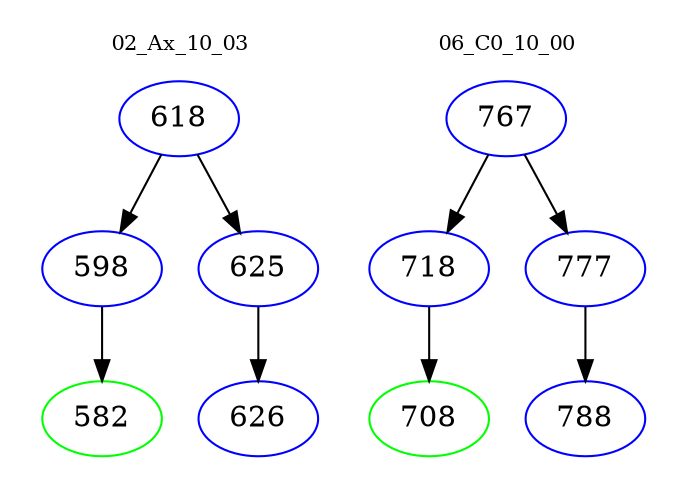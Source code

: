 digraph{
subgraph cluster_0 {
color = white
label = "02_Ax_10_03";
fontsize=10;
T0_618 [label="618", color="blue"]
T0_618 -> T0_598 [color="black"]
T0_598 [label="598", color="blue"]
T0_598 -> T0_582 [color="black"]
T0_582 [label="582", color="green"]
T0_618 -> T0_625 [color="black"]
T0_625 [label="625", color="blue"]
T0_625 -> T0_626 [color="black"]
T0_626 [label="626", color="blue"]
}
subgraph cluster_1 {
color = white
label = "06_C0_10_00";
fontsize=10;
T1_767 [label="767", color="blue"]
T1_767 -> T1_718 [color="black"]
T1_718 [label="718", color="blue"]
T1_718 -> T1_708 [color="black"]
T1_708 [label="708", color="green"]
T1_767 -> T1_777 [color="black"]
T1_777 [label="777", color="blue"]
T1_777 -> T1_788 [color="black"]
T1_788 [label="788", color="blue"]
}
}
